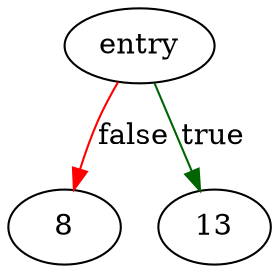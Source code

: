 digraph "xstrxfrm" {
	// Node definitions.
	3 [label=entry];
	8;
	13;

	// Edge definitions.
	3 -> 8 [
		color=red
		label=false
	];
	3 -> 13 [
		color=darkgreen
		label=true
	];
}